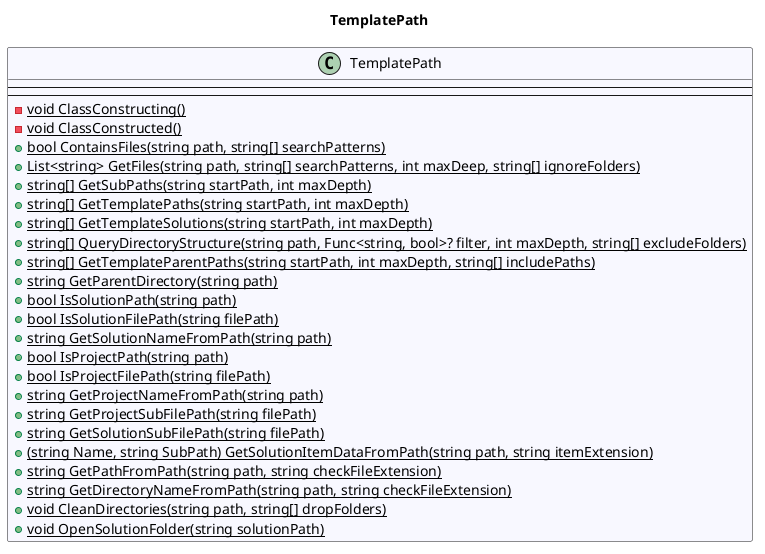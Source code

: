 @startuml TemplatePath
title TemplatePath
 class TemplatePath #GhostWhite {
---
---
- {static} void ClassConstructing()
- {static} void ClassConstructed()
+ {static} bool ContainsFiles(string path, string[] searchPatterns)
+ {static} List<string> GetFiles(string path, string[] searchPatterns, int maxDeep, string[] ignoreFolders)
+ {static} string[] GetSubPaths(string startPath, int maxDepth)
+ {static} string[] GetTemplatePaths(string startPath, int maxDepth)
+ {static} string[] GetTemplateSolutions(string startPath, int maxDepth)
+ {static} string[] QueryDirectoryStructure(string path, Func<string, bool>? filter, int maxDepth, string[] excludeFolders)
+ {static} string[] GetTemplateParentPaths(string startPath, int maxDepth, string[] includePaths)
+ {static} string GetParentDirectory(string path)
+ {static} bool IsSolutionPath(string path)
+ {static} bool IsSolutionFilePath(string filePath)
+ {static} string GetSolutionNameFromPath(string path)
+ {static} bool IsProjectPath(string path)
+ {static} bool IsProjectFilePath(string filePath)
+ {static} string GetProjectNameFromPath(string path)
+ {static} string GetProjectSubFilePath(string filePath)
+ {static} string GetSolutionSubFilePath(string filePath)
+ {static} (string Name, string SubPath) GetSolutionItemDataFromPath(string path, string itemExtension)
+ {static} string GetPathFromPath(string path, string checkFileExtension)
+ {static} string GetDirectoryNameFromPath(string path, string checkFileExtension)
+ {static} void CleanDirectories(string path, string[] dropFolders)
+ {static} void OpenSolutionFolder(string solutionPath)
}
@enduml
